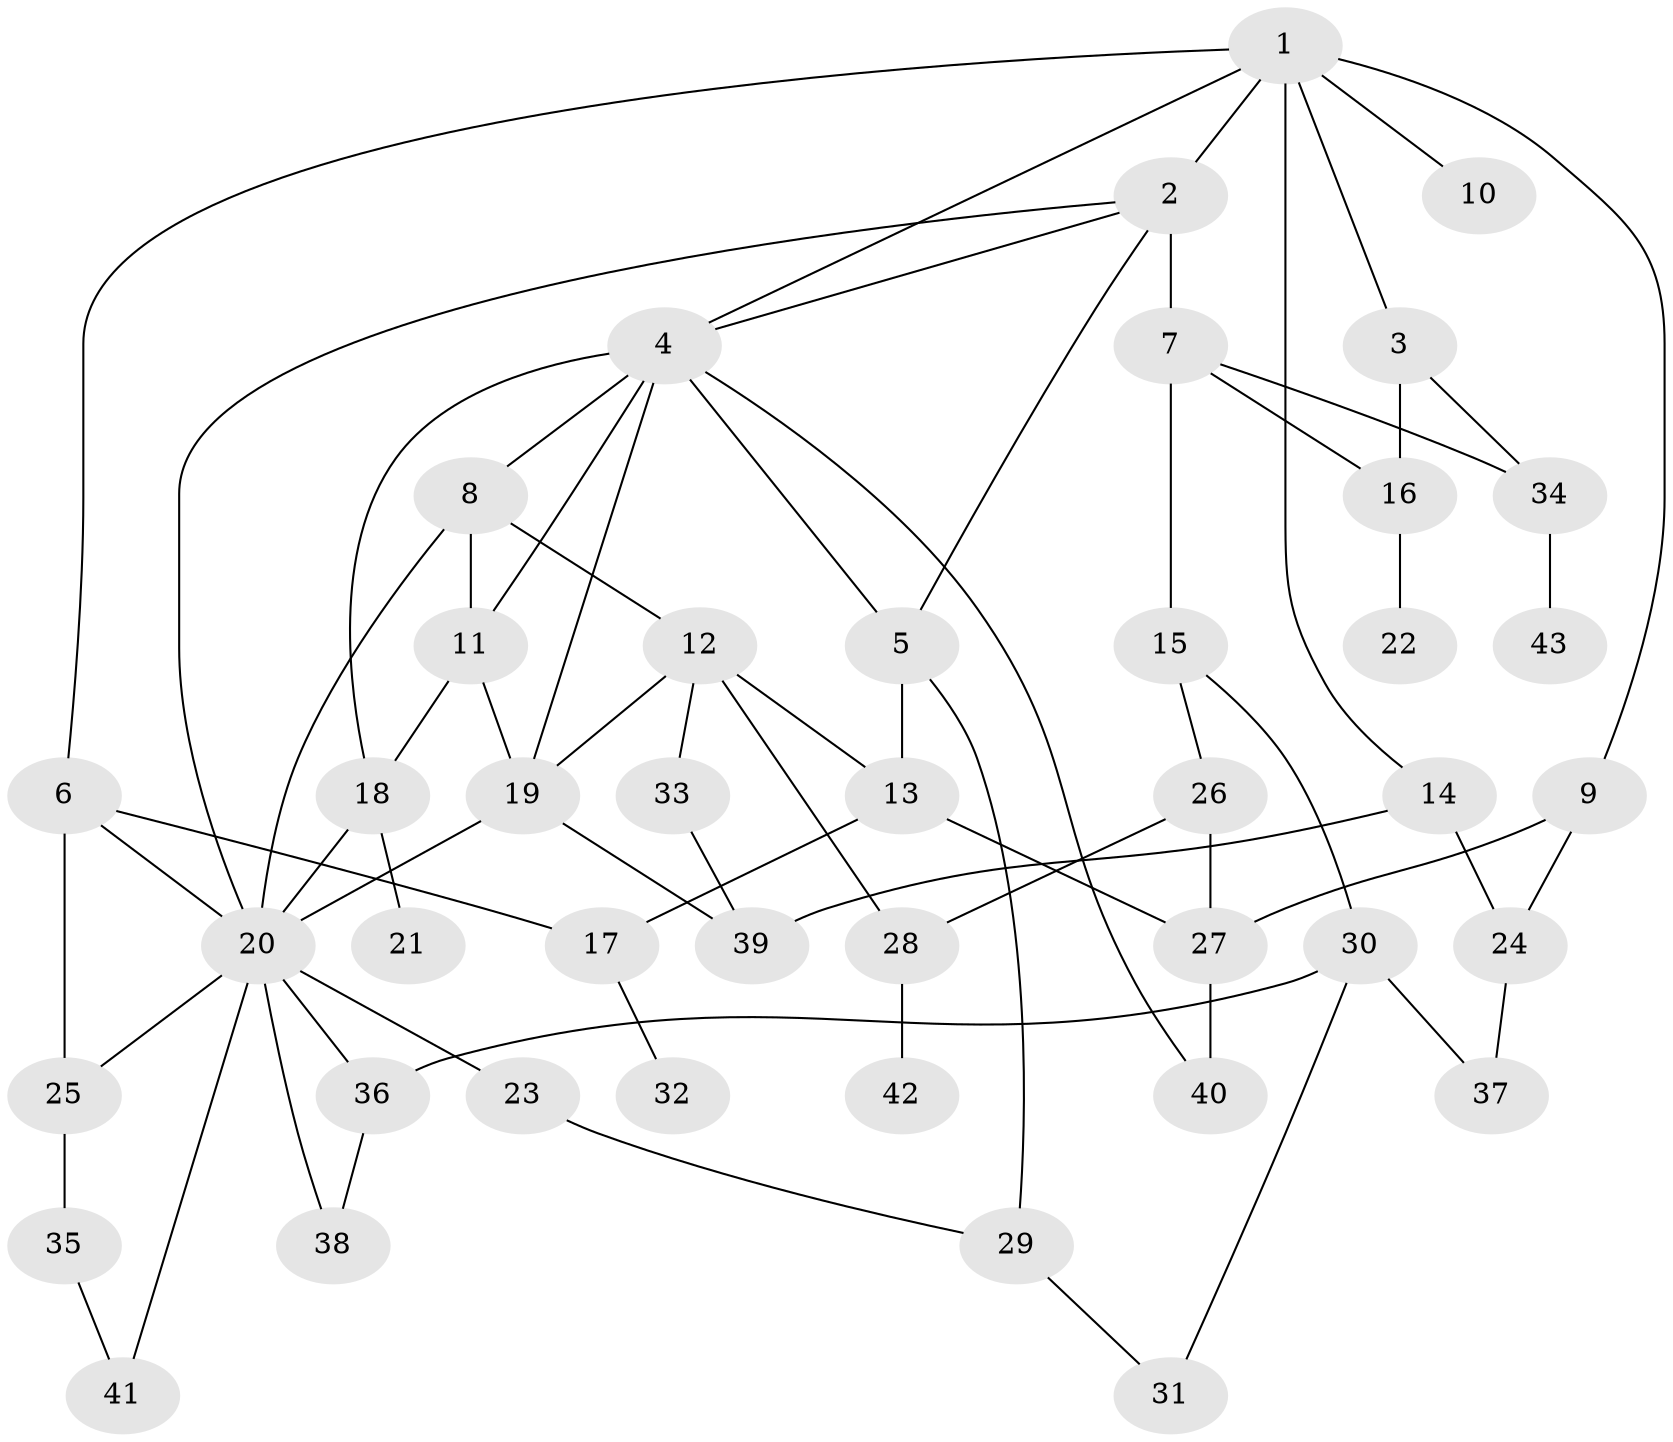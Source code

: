 // original degree distribution, {8: 0.0072992700729927005, 4: 0.11678832116788321, 3: 0.20437956204379562, 7: 0.029197080291970802, 6: 0.014598540145985401, 2: 0.2773722627737226, 1: 0.32116788321167883, 5: 0.029197080291970802}
// Generated by graph-tools (version 1.1) at 2025/48/03/04/25 22:48:38]
// undirected, 43 vertices, 70 edges
graph export_dot {
  node [color=gray90,style=filled];
  1;
  2;
  3;
  4;
  5;
  6;
  7;
  8;
  9;
  10;
  11;
  12;
  13;
  14;
  15;
  16;
  17;
  18;
  19;
  20;
  21;
  22;
  23;
  24;
  25;
  26;
  27;
  28;
  29;
  30;
  31;
  32;
  33;
  34;
  35;
  36;
  37;
  38;
  39;
  40;
  41;
  42;
  43;
  1 -- 2 [weight=1.0];
  1 -- 3 [weight=1.0];
  1 -- 4 [weight=1.0];
  1 -- 6 [weight=1.0];
  1 -- 9 [weight=1.0];
  1 -- 10 [weight=1.0];
  1 -- 14 [weight=1.0];
  2 -- 4 [weight=1.0];
  2 -- 5 [weight=1.0];
  2 -- 7 [weight=3.0];
  2 -- 20 [weight=1.0];
  3 -- 16 [weight=1.0];
  3 -- 34 [weight=1.0];
  4 -- 5 [weight=1.0];
  4 -- 8 [weight=2.0];
  4 -- 11 [weight=1.0];
  4 -- 18 [weight=1.0];
  4 -- 19 [weight=1.0];
  4 -- 40 [weight=1.0];
  5 -- 13 [weight=2.0];
  5 -- 29 [weight=1.0];
  6 -- 17 [weight=1.0];
  6 -- 20 [weight=1.0];
  6 -- 25 [weight=1.0];
  7 -- 15 [weight=1.0];
  7 -- 16 [weight=1.0];
  7 -- 34 [weight=1.0];
  8 -- 11 [weight=1.0];
  8 -- 12 [weight=1.0];
  8 -- 20 [weight=1.0];
  9 -- 24 [weight=1.0];
  9 -- 27 [weight=1.0];
  11 -- 18 [weight=1.0];
  11 -- 19 [weight=1.0];
  12 -- 13 [weight=1.0];
  12 -- 19 [weight=4.0];
  12 -- 28 [weight=1.0];
  12 -- 33 [weight=1.0];
  13 -- 17 [weight=2.0];
  13 -- 27 [weight=1.0];
  14 -- 24 [weight=1.0];
  14 -- 39 [weight=1.0];
  15 -- 26 [weight=1.0];
  15 -- 30 [weight=1.0];
  16 -- 22 [weight=1.0];
  17 -- 32 [weight=1.0];
  18 -- 20 [weight=1.0];
  18 -- 21 [weight=1.0];
  19 -- 20 [weight=1.0];
  19 -- 39 [weight=1.0];
  20 -- 23 [weight=1.0];
  20 -- 25 [weight=1.0];
  20 -- 36 [weight=1.0];
  20 -- 38 [weight=1.0];
  20 -- 41 [weight=1.0];
  23 -- 29 [weight=1.0];
  24 -- 37 [weight=1.0];
  25 -- 35 [weight=1.0];
  26 -- 27 [weight=1.0];
  26 -- 28 [weight=2.0];
  27 -- 40 [weight=2.0];
  28 -- 42 [weight=1.0];
  29 -- 31 [weight=1.0];
  30 -- 31 [weight=1.0];
  30 -- 36 [weight=1.0];
  30 -- 37 [weight=1.0];
  33 -- 39 [weight=1.0];
  34 -- 43 [weight=1.0];
  35 -- 41 [weight=1.0];
  36 -- 38 [weight=1.0];
}
